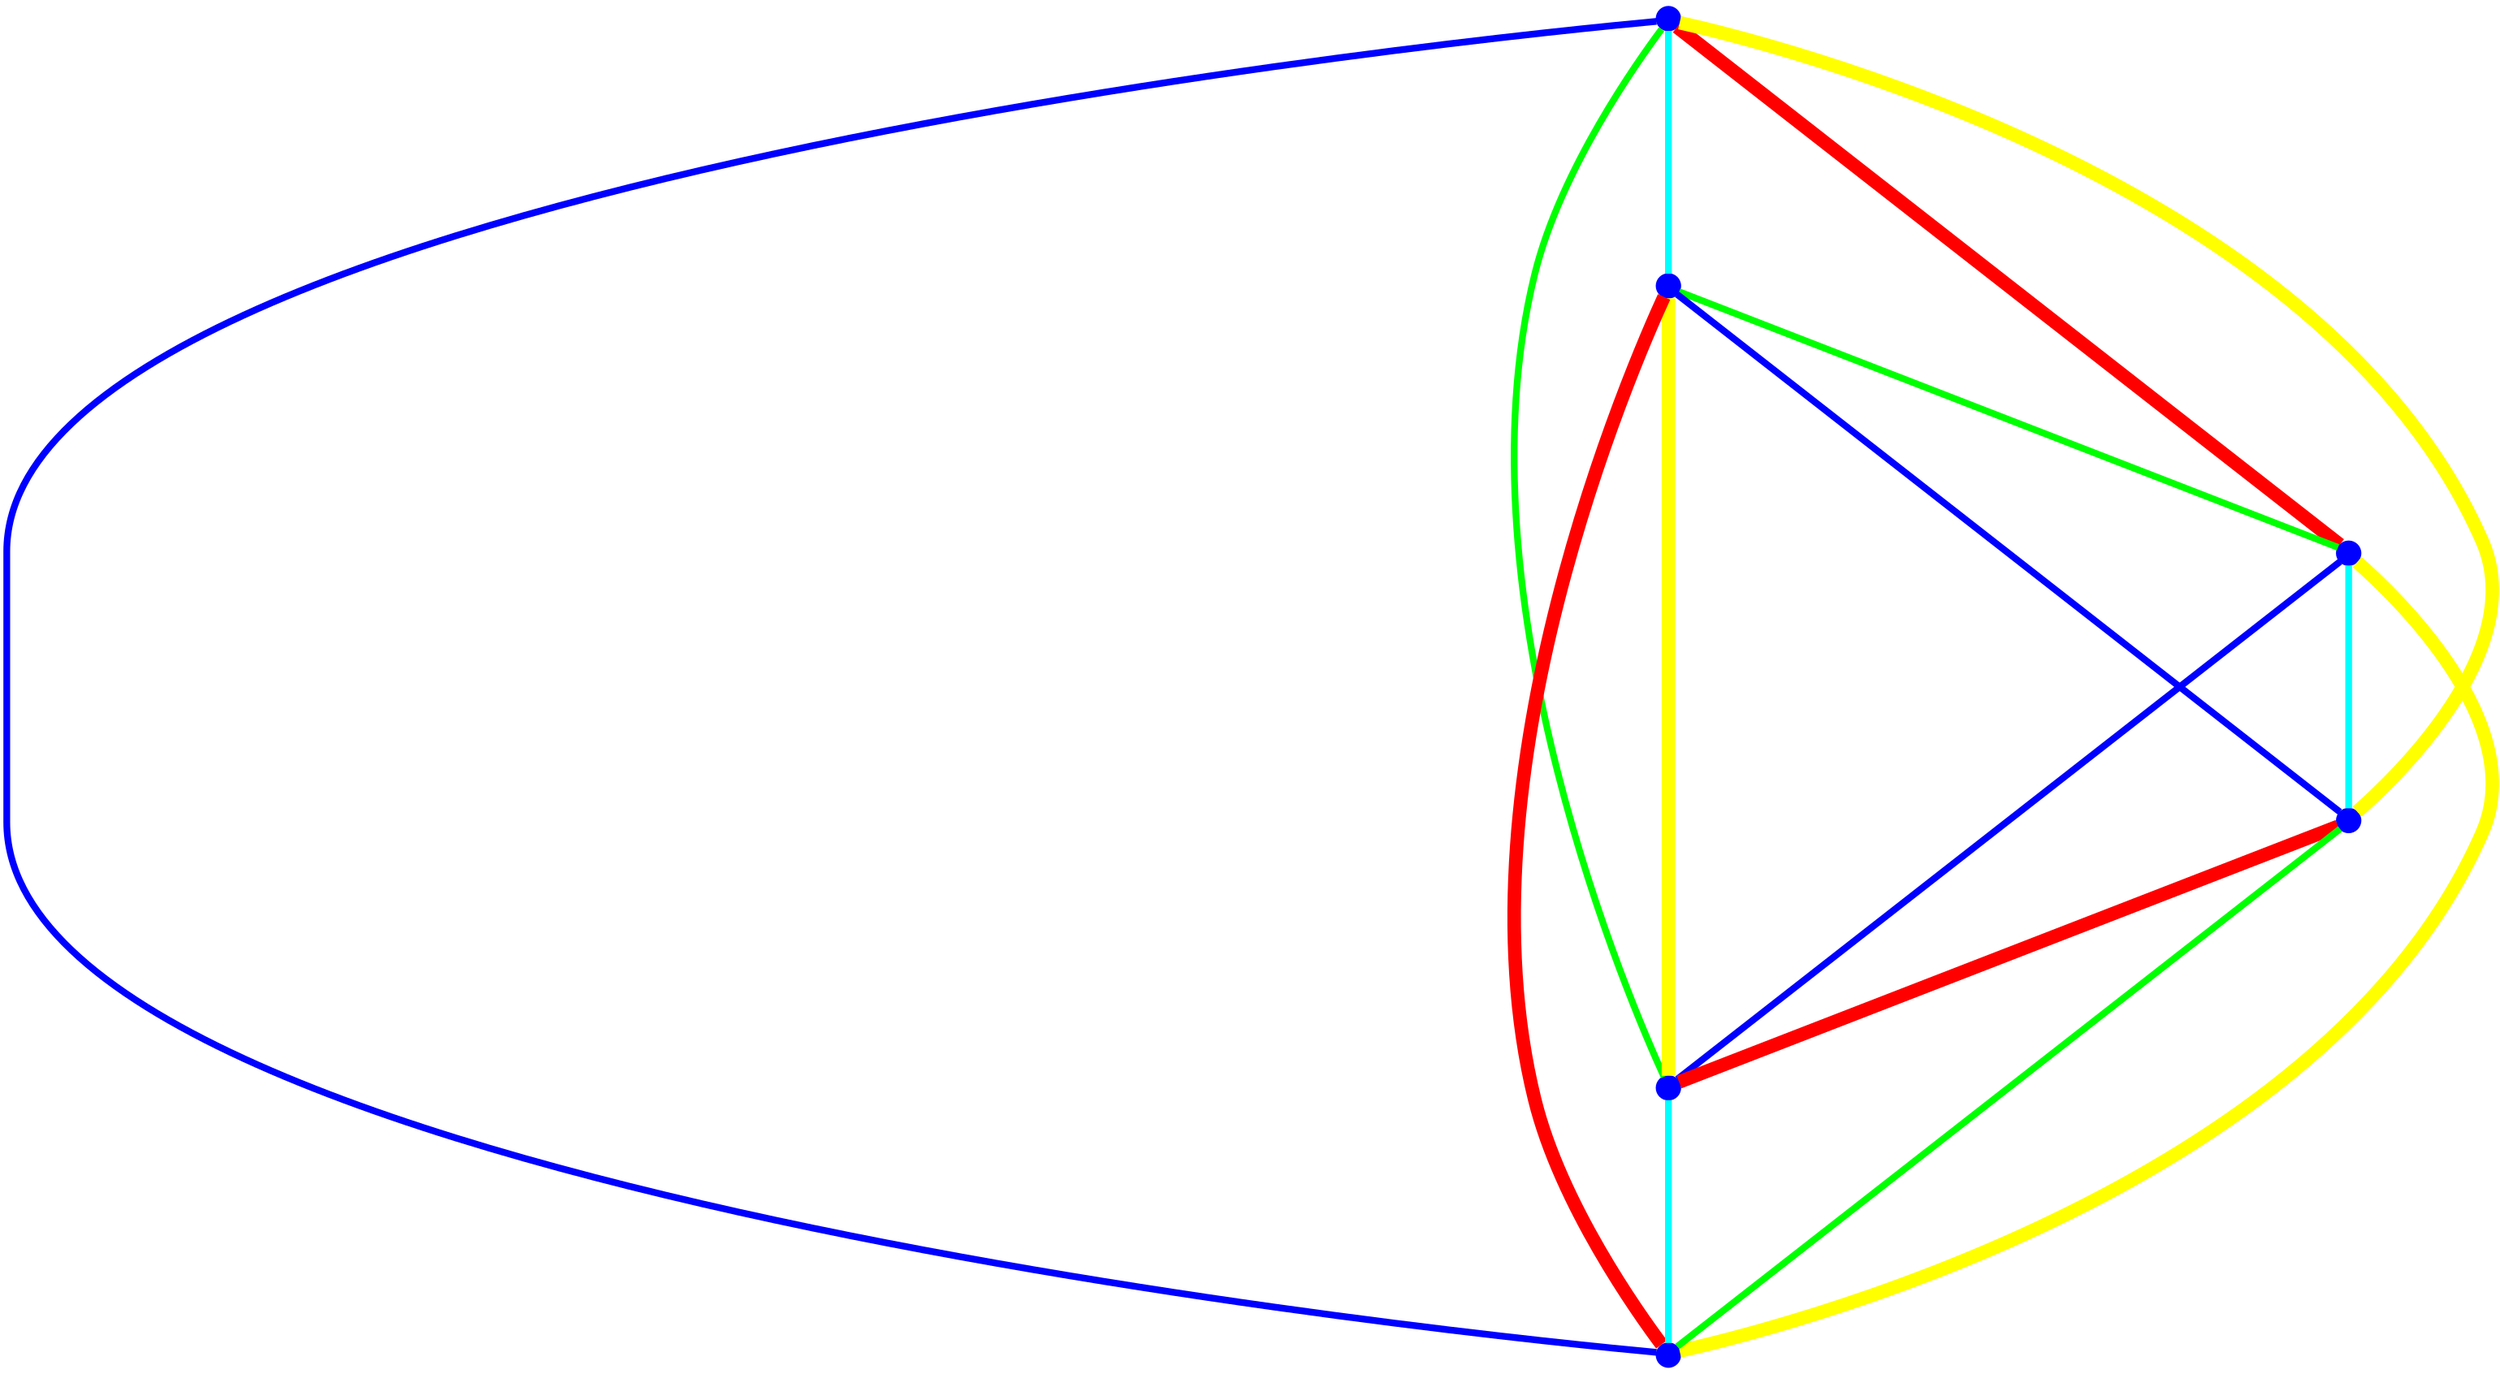 graph {
ranksep=2
nodesep=2
node [label="" shape=circle style=filled fixedsize=true color=blue fillcolor=blue width=0.2];
"1" -- "2" [style="solid",penwidth="4",color="cyan"];
"1" -- "3" [style="solid",penwidth="8",color="red"];
"1" -- "4" [style="solid",penwidth="8",color="yellow"];
"1" -- "5" [style="solid",penwidth="4",color="green"];
"1" -- "6" [style="solid",penwidth="4",color="blue"];
"2" -- "3" [style="solid",penwidth="4",color="green"];
"2" -- "4" [style="solid",penwidth="4",color="blue"];
"2" -- "5" [style="solid",penwidth="8",color="yellow"];
"2" -- "6" [style="solid",penwidth="8",color="red"];
"3" -- "4" [style="solid",penwidth="4",color="cyan"];
"3" -- "5" [style="solid",penwidth="4",color="blue"];
"3" -- "6" [style="solid",penwidth="8",color="yellow"];
"4" -- "5" [style="solid",penwidth="8",color="red"];
"4" -- "6" [style="solid",penwidth="4",color="green"];
"5" -- "6" [style="solid",penwidth="4",color="cyan"];
}

